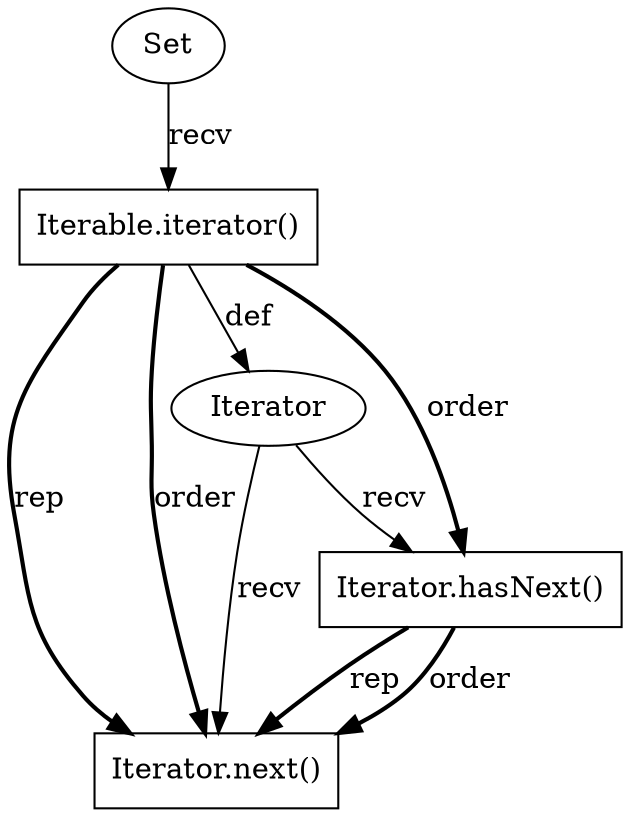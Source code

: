 digraph "AUG" {

  1 [ label="Iterator.next()" shape="box" ];
  2 [ label="Iterator" shape="ellipse" ];
  3 [ label="Iterator.hasNext()" shape="box" ];
  4 [ label="Iterable.iterator()" shape="box" ];
  5 [ label="Set" shape="ellipse" ];
  4 -> 1 [ label="rep" style="bold" ];
  2 -> 1 [ label="recv" style="solid" ];
  3 -> 1 [ label="rep" style="bold" ];
  4 -> 1 [ label="order" style="bold" ];
  3 -> 1 [ label="order" style="bold" ];
  4 -> 2 [ label="def" style="solid" ];
  2 -> 3 [ label="recv" style="solid" ];
  4 -> 3 [ label="order" style="bold" ];
  5 -> 4 [ label="recv" style="solid" ];
}
